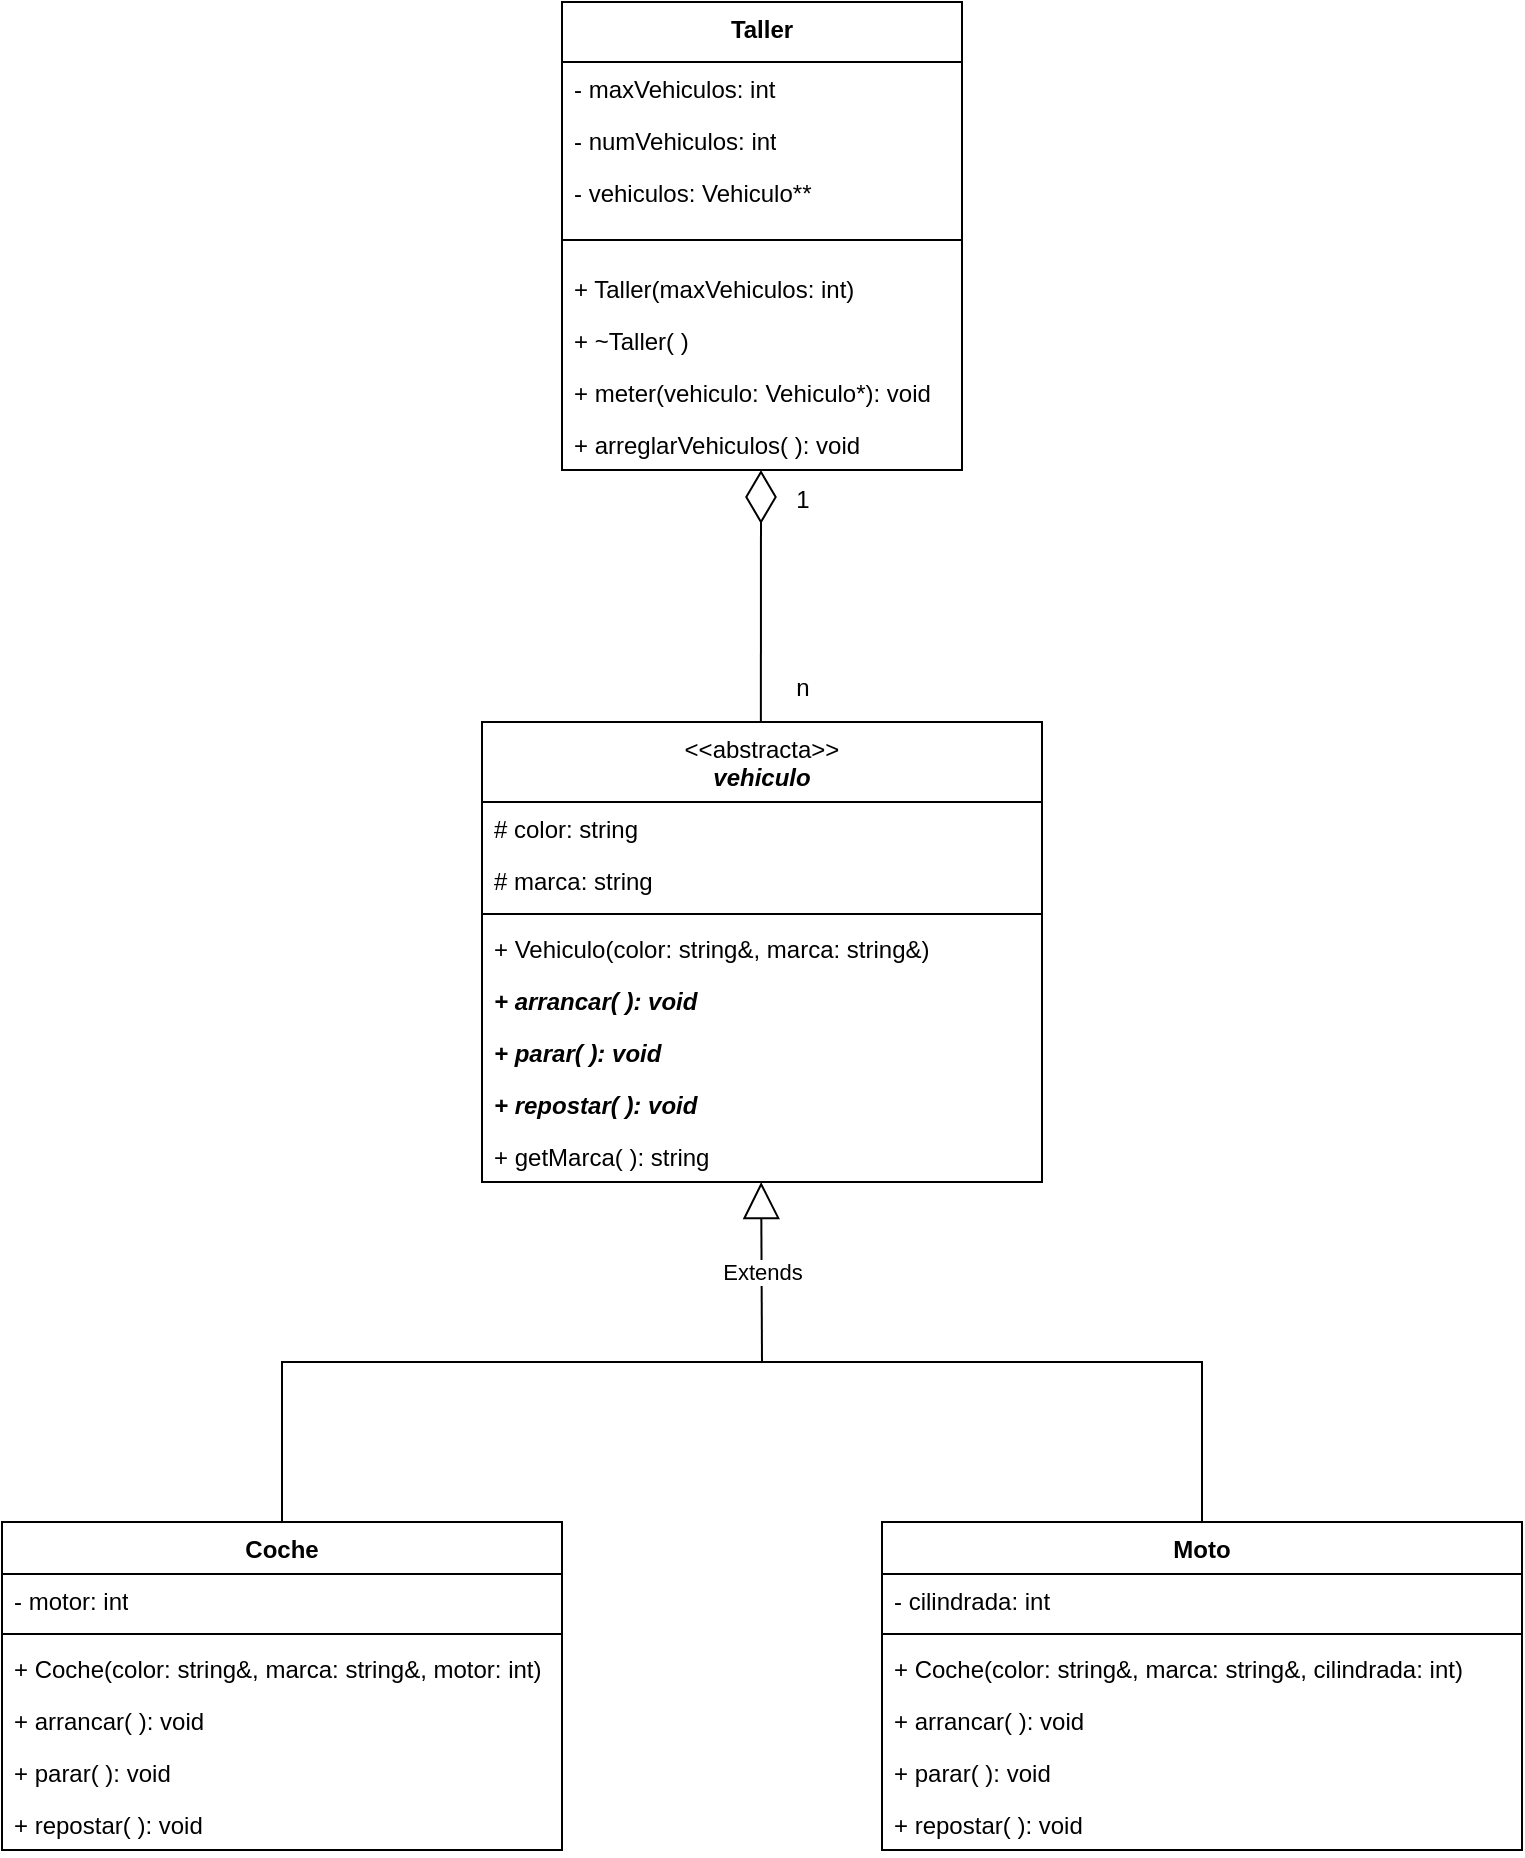 <mxfile version="24.7.17">
  <diagram name="Página-1" id="YZZzHlULw9S3R6zHdQ7Y">
    <mxGraphModel dx="1119" dy="529" grid="0" gridSize="10" guides="1" tooltips="1" connect="1" arrows="1" fold="1" page="1" pageScale="1" pageWidth="827" pageHeight="1169" math="0" shadow="0">
      <root>
        <mxCell id="0" />
        <mxCell id="1" parent="0" />
        <mxCell id="ua4yg1Y4SnYHq4q9snWB-1" value="Taller" style="swimlane;fontStyle=1;align=center;verticalAlign=top;childLayout=stackLayout;horizontal=1;startSize=30;horizontalStack=0;resizeParent=1;resizeParentMax=0;resizeLast=0;collapsible=1;marginBottom=0;whiteSpace=wrap;html=1;" vertex="1" parent="1">
          <mxGeometry x="320" y="40" width="200" height="234" as="geometry" />
        </mxCell>
        <mxCell id="ua4yg1Y4SnYHq4q9snWB-2" value="- maxVehiculos: int" style="text;strokeColor=none;fillColor=none;align=left;verticalAlign=top;spacingLeft=4;spacingRight=4;overflow=hidden;rotatable=0;points=[[0,0.5],[1,0.5]];portConstraint=eastwest;whiteSpace=wrap;html=1;" vertex="1" parent="ua4yg1Y4SnYHq4q9snWB-1">
          <mxGeometry y="30" width="200" height="26" as="geometry" />
        </mxCell>
        <mxCell id="ua4yg1Y4SnYHq4q9snWB-5" value="- numVehiculos: int" style="text;strokeColor=none;fillColor=none;align=left;verticalAlign=top;spacingLeft=4;spacingRight=4;overflow=hidden;rotatable=0;points=[[0,0.5],[1,0.5]];portConstraint=eastwest;whiteSpace=wrap;html=1;" vertex="1" parent="ua4yg1Y4SnYHq4q9snWB-1">
          <mxGeometry y="56" width="200" height="26" as="geometry" />
        </mxCell>
        <mxCell id="ua4yg1Y4SnYHq4q9snWB-6" value="- vehiculos: Vehiculo**" style="text;strokeColor=none;fillColor=none;align=left;verticalAlign=top;spacingLeft=4;spacingRight=4;overflow=hidden;rotatable=0;points=[[0,0.5],[1,0.5]];portConstraint=eastwest;whiteSpace=wrap;html=1;" vertex="1" parent="ua4yg1Y4SnYHq4q9snWB-1">
          <mxGeometry y="82" width="200" height="26" as="geometry" />
        </mxCell>
        <mxCell id="ua4yg1Y4SnYHq4q9snWB-3" value="" style="line;strokeWidth=1;fillColor=none;align=left;verticalAlign=middle;spacingTop=-1;spacingLeft=3;spacingRight=3;rotatable=0;labelPosition=right;points=[];portConstraint=eastwest;strokeColor=inherit;" vertex="1" parent="ua4yg1Y4SnYHq4q9snWB-1">
          <mxGeometry y="108" width="200" height="22" as="geometry" />
        </mxCell>
        <mxCell id="ua4yg1Y4SnYHq4q9snWB-4" value="+ Taller(maxVehiculos: int)" style="text;strokeColor=none;fillColor=none;align=left;verticalAlign=top;spacingLeft=4;spacingRight=4;overflow=hidden;rotatable=0;points=[[0,0.5],[1,0.5]];portConstraint=eastwest;whiteSpace=wrap;html=1;" vertex="1" parent="ua4yg1Y4SnYHq4q9snWB-1">
          <mxGeometry y="130" width="200" height="26" as="geometry" />
        </mxCell>
        <mxCell id="ua4yg1Y4SnYHq4q9snWB-8" value="+ ~Taller( )" style="text;strokeColor=none;fillColor=none;align=left;verticalAlign=top;spacingLeft=4;spacingRight=4;overflow=hidden;rotatable=0;points=[[0,0.5],[1,0.5]];portConstraint=eastwest;whiteSpace=wrap;html=1;" vertex="1" parent="ua4yg1Y4SnYHq4q9snWB-1">
          <mxGeometry y="156" width="200" height="26" as="geometry" />
        </mxCell>
        <mxCell id="ua4yg1Y4SnYHq4q9snWB-9" value="+ meter(vehiculo: Vehiculo*): void" style="text;strokeColor=none;fillColor=none;align=left;verticalAlign=top;spacingLeft=4;spacingRight=4;overflow=hidden;rotatable=0;points=[[0,0.5],[1,0.5]];portConstraint=eastwest;whiteSpace=wrap;html=1;" vertex="1" parent="ua4yg1Y4SnYHq4q9snWB-1">
          <mxGeometry y="182" width="200" height="26" as="geometry" />
        </mxCell>
        <mxCell id="ua4yg1Y4SnYHq4q9snWB-10" value="+ arreglarVehiculos( ): void" style="text;strokeColor=none;fillColor=none;align=left;verticalAlign=top;spacingLeft=4;spacingRight=4;overflow=hidden;rotatable=0;points=[[0,0.5],[1,0.5]];portConstraint=eastwest;whiteSpace=wrap;html=1;" vertex="1" parent="ua4yg1Y4SnYHq4q9snWB-1">
          <mxGeometry y="208" width="200" height="26" as="geometry" />
        </mxCell>
        <mxCell id="ua4yg1Y4SnYHq4q9snWB-15" value="&lt;span style=&quot;font-weight: normal;&quot;&gt;&amp;lt;&amp;lt;abstracta&amp;gt;&amp;gt;&lt;/span&gt;&lt;div&gt;&lt;i&gt;vehiculo&lt;/i&gt;&lt;/div&gt;" style="swimlane;fontStyle=1;align=center;verticalAlign=top;childLayout=stackLayout;horizontal=1;startSize=40;horizontalStack=0;resizeParent=1;resizeParentMax=0;resizeLast=0;collapsible=1;marginBottom=0;whiteSpace=wrap;html=1;" vertex="1" parent="1">
          <mxGeometry x="280" y="400" width="280" height="230" as="geometry" />
        </mxCell>
        <mxCell id="ua4yg1Y4SnYHq4q9snWB-16" value="# color: string" style="text;strokeColor=none;fillColor=none;align=left;verticalAlign=top;spacingLeft=4;spacingRight=4;overflow=hidden;rotatable=0;points=[[0,0.5],[1,0.5]];portConstraint=eastwest;whiteSpace=wrap;html=1;" vertex="1" parent="ua4yg1Y4SnYHq4q9snWB-15">
          <mxGeometry y="40" width="280" height="26" as="geometry" />
        </mxCell>
        <mxCell id="ua4yg1Y4SnYHq4q9snWB-19" value="# marca: string" style="text;strokeColor=none;fillColor=none;align=left;verticalAlign=top;spacingLeft=4;spacingRight=4;overflow=hidden;rotatable=0;points=[[0,0.5],[1,0.5]];portConstraint=eastwest;whiteSpace=wrap;html=1;" vertex="1" parent="ua4yg1Y4SnYHq4q9snWB-15">
          <mxGeometry y="66" width="280" height="26" as="geometry" />
        </mxCell>
        <mxCell id="ua4yg1Y4SnYHq4q9snWB-17" value="" style="line;strokeWidth=1;fillColor=none;align=left;verticalAlign=middle;spacingTop=-1;spacingLeft=3;spacingRight=3;rotatable=0;labelPosition=right;points=[];portConstraint=eastwest;strokeColor=inherit;" vertex="1" parent="ua4yg1Y4SnYHq4q9snWB-15">
          <mxGeometry y="92" width="280" height="8" as="geometry" />
        </mxCell>
        <mxCell id="ua4yg1Y4SnYHq4q9snWB-18" value="+ Vehiculo(color: string&amp;amp;, marca: string&amp;amp;)" style="text;strokeColor=none;fillColor=none;align=left;verticalAlign=top;spacingLeft=4;spacingRight=4;overflow=hidden;rotatable=0;points=[[0,0.5],[1,0.5]];portConstraint=eastwest;whiteSpace=wrap;html=1;" vertex="1" parent="ua4yg1Y4SnYHq4q9snWB-15">
          <mxGeometry y="100" width="280" height="26" as="geometry" />
        </mxCell>
        <mxCell id="ua4yg1Y4SnYHq4q9snWB-20" value="&lt;i&gt;&lt;b&gt;+ arrancar( ): void&lt;/b&gt;&lt;/i&gt;" style="text;strokeColor=none;fillColor=none;align=left;verticalAlign=top;spacingLeft=4;spacingRight=4;overflow=hidden;rotatable=0;points=[[0,0.5],[1,0.5]];portConstraint=eastwest;whiteSpace=wrap;html=1;" vertex="1" parent="ua4yg1Y4SnYHq4q9snWB-15">
          <mxGeometry y="126" width="280" height="26" as="geometry" />
        </mxCell>
        <mxCell id="ua4yg1Y4SnYHq4q9snWB-21" value="&lt;b&gt;&lt;i&gt;+ parar( ): void&amp;nbsp;&lt;/i&gt;&lt;/b&gt;" style="text;strokeColor=none;fillColor=none;align=left;verticalAlign=top;spacingLeft=4;spacingRight=4;overflow=hidden;rotatable=0;points=[[0,0.5],[1,0.5]];portConstraint=eastwest;whiteSpace=wrap;html=1;" vertex="1" parent="ua4yg1Y4SnYHq4q9snWB-15">
          <mxGeometry y="152" width="280" height="26" as="geometry" />
        </mxCell>
        <mxCell id="ua4yg1Y4SnYHq4q9snWB-22" value="&lt;i&gt;&lt;b&gt;+ repostar( ): void&lt;/b&gt;&lt;/i&gt;" style="text;strokeColor=none;fillColor=none;align=left;verticalAlign=top;spacingLeft=4;spacingRight=4;overflow=hidden;rotatable=0;points=[[0,0.5],[1,0.5]];portConstraint=eastwest;whiteSpace=wrap;html=1;" vertex="1" parent="ua4yg1Y4SnYHq4q9snWB-15">
          <mxGeometry y="178" width="280" height="26" as="geometry" />
        </mxCell>
        <mxCell id="ua4yg1Y4SnYHq4q9snWB-23" value="+ getMarca( ): string" style="text;strokeColor=none;fillColor=none;align=left;verticalAlign=top;spacingLeft=4;spacingRight=4;overflow=hidden;rotatable=0;points=[[0,0.5],[1,0.5]];portConstraint=eastwest;whiteSpace=wrap;html=1;" vertex="1" parent="ua4yg1Y4SnYHq4q9snWB-15">
          <mxGeometry y="204" width="280" height="26" as="geometry" />
        </mxCell>
        <mxCell id="ua4yg1Y4SnYHq4q9snWB-25" value="Coche" style="swimlane;fontStyle=1;align=center;verticalAlign=top;childLayout=stackLayout;horizontal=1;startSize=26;horizontalStack=0;resizeParent=1;resizeParentMax=0;resizeLast=0;collapsible=1;marginBottom=0;whiteSpace=wrap;html=1;" vertex="1" parent="1">
          <mxGeometry x="40" y="800" width="280" height="164" as="geometry" />
        </mxCell>
        <mxCell id="ua4yg1Y4SnYHq4q9snWB-26" value="- motor: int" style="text;strokeColor=none;fillColor=none;align=left;verticalAlign=top;spacingLeft=4;spacingRight=4;overflow=hidden;rotatable=0;points=[[0,0.5],[1,0.5]];portConstraint=eastwest;whiteSpace=wrap;html=1;" vertex="1" parent="ua4yg1Y4SnYHq4q9snWB-25">
          <mxGeometry y="26" width="280" height="26" as="geometry" />
        </mxCell>
        <mxCell id="ua4yg1Y4SnYHq4q9snWB-27" value="" style="line;strokeWidth=1;fillColor=none;align=left;verticalAlign=middle;spacingTop=-1;spacingLeft=3;spacingRight=3;rotatable=0;labelPosition=right;points=[];portConstraint=eastwest;strokeColor=inherit;" vertex="1" parent="ua4yg1Y4SnYHq4q9snWB-25">
          <mxGeometry y="52" width="280" height="8" as="geometry" />
        </mxCell>
        <mxCell id="ua4yg1Y4SnYHq4q9snWB-32" value="+ Coche(color: string&amp;amp;, marca: string&amp;amp;, motor: int)" style="text;strokeColor=none;fillColor=none;align=left;verticalAlign=top;spacingLeft=4;spacingRight=4;overflow=hidden;rotatable=0;points=[[0,0.5],[1,0.5]];portConstraint=eastwest;whiteSpace=wrap;html=1;" vertex="1" parent="ua4yg1Y4SnYHq4q9snWB-25">
          <mxGeometry y="60" width="280" height="26" as="geometry" />
        </mxCell>
        <mxCell id="ua4yg1Y4SnYHq4q9snWB-28" value="+ arrancar( ): void" style="text;strokeColor=none;fillColor=none;align=left;verticalAlign=top;spacingLeft=4;spacingRight=4;overflow=hidden;rotatable=0;points=[[0,0.5],[1,0.5]];portConstraint=eastwest;whiteSpace=wrap;html=1;" vertex="1" parent="ua4yg1Y4SnYHq4q9snWB-25">
          <mxGeometry y="86" width="280" height="26" as="geometry" />
        </mxCell>
        <mxCell id="ua4yg1Y4SnYHq4q9snWB-29" value="+ parar( ): void" style="text;strokeColor=none;fillColor=none;align=left;verticalAlign=top;spacingLeft=4;spacingRight=4;overflow=hidden;rotatable=0;points=[[0,0.5],[1,0.5]];portConstraint=eastwest;whiteSpace=wrap;html=1;" vertex="1" parent="ua4yg1Y4SnYHq4q9snWB-25">
          <mxGeometry y="112" width="280" height="26" as="geometry" />
        </mxCell>
        <mxCell id="ua4yg1Y4SnYHq4q9snWB-30" value="+ repostar( ): void" style="text;strokeColor=none;fillColor=none;align=left;verticalAlign=top;spacingLeft=4;spacingRight=4;overflow=hidden;rotatable=0;points=[[0,0.5],[1,0.5]];portConstraint=eastwest;whiteSpace=wrap;html=1;" vertex="1" parent="ua4yg1Y4SnYHq4q9snWB-25">
          <mxGeometry y="138" width="280" height="26" as="geometry" />
        </mxCell>
        <mxCell id="ua4yg1Y4SnYHq4q9snWB-33" value="Moto" style="swimlane;fontStyle=1;align=center;verticalAlign=top;childLayout=stackLayout;horizontal=1;startSize=26;horizontalStack=0;resizeParent=1;resizeParentMax=0;resizeLast=0;collapsible=1;marginBottom=0;whiteSpace=wrap;html=1;" vertex="1" parent="1">
          <mxGeometry x="480" y="800" width="320" height="164" as="geometry" />
        </mxCell>
        <mxCell id="ua4yg1Y4SnYHq4q9snWB-34" value="- cilindrada: int" style="text;strokeColor=none;fillColor=none;align=left;verticalAlign=top;spacingLeft=4;spacingRight=4;overflow=hidden;rotatable=0;points=[[0,0.5],[1,0.5]];portConstraint=eastwest;whiteSpace=wrap;html=1;" vertex="1" parent="ua4yg1Y4SnYHq4q9snWB-33">
          <mxGeometry y="26" width="320" height="26" as="geometry" />
        </mxCell>
        <mxCell id="ua4yg1Y4SnYHq4q9snWB-35" value="" style="line;strokeWidth=1;fillColor=none;align=left;verticalAlign=middle;spacingTop=-1;spacingLeft=3;spacingRight=3;rotatable=0;labelPosition=right;points=[];portConstraint=eastwest;strokeColor=inherit;" vertex="1" parent="ua4yg1Y4SnYHq4q9snWB-33">
          <mxGeometry y="52" width="320" height="8" as="geometry" />
        </mxCell>
        <mxCell id="ua4yg1Y4SnYHq4q9snWB-36" value="+ Coche(color: string&amp;amp;, marca: string&amp;amp;, cilindrada: int)" style="text;strokeColor=none;fillColor=none;align=left;verticalAlign=top;spacingLeft=4;spacingRight=4;overflow=hidden;rotatable=0;points=[[0,0.5],[1,0.5]];portConstraint=eastwest;whiteSpace=wrap;html=1;" vertex="1" parent="ua4yg1Y4SnYHq4q9snWB-33">
          <mxGeometry y="60" width="320" height="26" as="geometry" />
        </mxCell>
        <mxCell id="ua4yg1Y4SnYHq4q9snWB-37" value="+ arrancar( ): void" style="text;strokeColor=none;fillColor=none;align=left;verticalAlign=top;spacingLeft=4;spacingRight=4;overflow=hidden;rotatable=0;points=[[0,0.5],[1,0.5]];portConstraint=eastwest;whiteSpace=wrap;html=1;" vertex="1" parent="ua4yg1Y4SnYHq4q9snWB-33">
          <mxGeometry y="86" width="320" height="26" as="geometry" />
        </mxCell>
        <mxCell id="ua4yg1Y4SnYHq4q9snWB-38" value="+ parar( ): void" style="text;strokeColor=none;fillColor=none;align=left;verticalAlign=top;spacingLeft=4;spacingRight=4;overflow=hidden;rotatable=0;points=[[0,0.5],[1,0.5]];portConstraint=eastwest;whiteSpace=wrap;html=1;" vertex="1" parent="ua4yg1Y4SnYHq4q9snWB-33">
          <mxGeometry y="112" width="320" height="26" as="geometry" />
        </mxCell>
        <mxCell id="ua4yg1Y4SnYHq4q9snWB-39" value="+ repostar( ): void" style="text;strokeColor=none;fillColor=none;align=left;verticalAlign=top;spacingLeft=4;spacingRight=4;overflow=hidden;rotatable=0;points=[[0,0.5],[1,0.5]];portConstraint=eastwest;whiteSpace=wrap;html=1;" vertex="1" parent="ua4yg1Y4SnYHq4q9snWB-33">
          <mxGeometry y="138" width="320" height="26" as="geometry" />
        </mxCell>
        <mxCell id="ua4yg1Y4SnYHq4q9snWB-40" value="" style="endArrow=diamondThin;endFill=0;endSize=24;html=1;rounded=0;exitX=0.498;exitY=0;exitDx=0;exitDy=0;exitPerimeter=0;" edge="1" parent="1" source="ua4yg1Y4SnYHq4q9snWB-15">
          <mxGeometry width="160" relative="1" as="geometry">
            <mxPoint x="419.5" y="394" as="sourcePoint" />
            <mxPoint x="419.5" y="274" as="targetPoint" />
          </mxGeometry>
        </mxCell>
        <mxCell id="ua4yg1Y4SnYHq4q9snWB-41" value="1" style="text;html=1;align=center;verticalAlign=middle;resizable=0;points=[];autosize=1;strokeColor=none;fillColor=none;" vertex="1" parent="1">
          <mxGeometry x="425" y="274" width="30" height="30" as="geometry" />
        </mxCell>
        <mxCell id="ua4yg1Y4SnYHq4q9snWB-42" value="n" style="text;html=1;align=center;verticalAlign=middle;resizable=0;points=[];autosize=1;strokeColor=none;fillColor=none;" vertex="1" parent="1">
          <mxGeometry x="425" y="368" width="30" height="30" as="geometry" />
        </mxCell>
        <mxCell id="ua4yg1Y4SnYHq4q9snWB-43" value="" style="endArrow=none;html=1;rounded=0;exitX=0.5;exitY=0;exitDx=0;exitDy=0;entryX=0.5;entryY=0;entryDx=0;entryDy=0;" edge="1" parent="1" source="ua4yg1Y4SnYHq4q9snWB-25" target="ua4yg1Y4SnYHq4q9snWB-33">
          <mxGeometry width="50" height="50" relative="1" as="geometry">
            <mxPoint x="385" y="720" as="sourcePoint" />
            <mxPoint x="455" y="720" as="targetPoint" />
            <Array as="points">
              <mxPoint x="180" y="720" />
              <mxPoint x="640" y="720" />
            </Array>
          </mxGeometry>
        </mxCell>
        <mxCell id="ua4yg1Y4SnYHq4q9snWB-44" value="Extends" style="endArrow=block;endSize=16;endFill=0;html=1;rounded=0;" edge="1" parent="1">
          <mxGeometry width="160" relative="1" as="geometry">
            <mxPoint x="420" y="720" as="sourcePoint" />
            <mxPoint x="419.58" y="630" as="targetPoint" />
          </mxGeometry>
        </mxCell>
      </root>
    </mxGraphModel>
  </diagram>
</mxfile>
